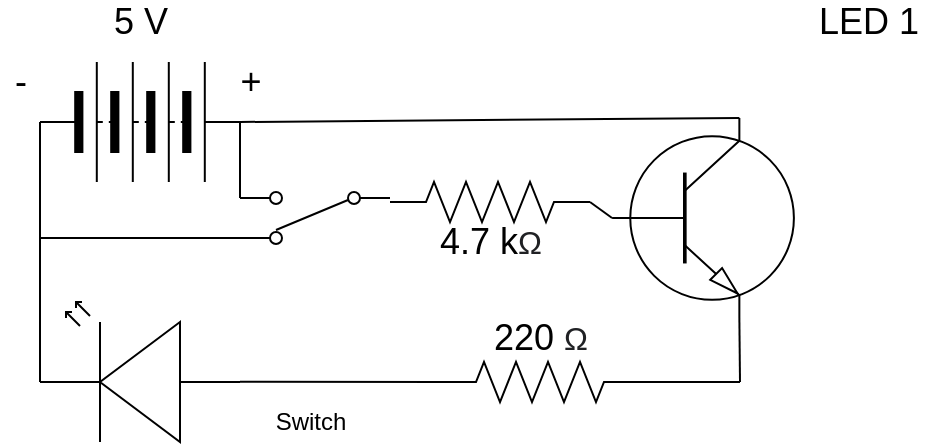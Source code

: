 <mxfile>
    <diagram id="NQbdevP67i4PQxkOO86s" name="Page-1">
        <mxGraphModel dx="0" dy="561" grid="1" gridSize="10" guides="1" tooltips="1" connect="1" arrows="1" fold="1" page="1" pageScale="1" pageWidth="827" pageHeight="1169" math="0" shadow="0">
            <root>
                <mxCell id="0"/>
                <mxCell id="1" parent="0"/>
                <mxCell id="32" style="edgeStyle=none;html=1;exitX=0;exitY=0.5;exitDx=0;exitDy=0;endArrow=none;endFill=0;startSize=3;" parent="1" source="2" edge="1">
                    <mxGeometry relative="1" as="geometry">
                        <mxPoint x="50" y="320" as="targetPoint"/>
                    </mxGeometry>
                </mxCell>
                <mxCell id="35" style="edgeStyle=none;html=1;exitX=1;exitY=0.5;exitDx=0;exitDy=0;entryX=1;entryY=0.885;entryDx=0;entryDy=0;entryPerimeter=0;endArrow=none;endFill=0;startSize=6;" parent="1" source="2" target="23" edge="1">
                    <mxGeometry relative="1" as="geometry"/>
                </mxCell>
                <mxCell id="41" style="edgeStyle=none;html=1;exitX=1;exitY=0.5;exitDx=0;exitDy=0;entryX=0.7;entryY=0;entryDx=0;entryDy=0;entryPerimeter=0;endArrow=none;endFill=0;startSize=6;" parent="1" source="2" target="31" edge="1">
                    <mxGeometry relative="1" as="geometry"/>
                </mxCell>
                <mxCell id="2" value="" style="pointerEvents=1;verticalLabelPosition=bottom;shadow=0;dashed=0;align=center;html=1;verticalAlign=top;shape=mxgraph.electrical.miscellaneous.batteryStack;" parent="1" vertex="1">
                    <mxGeometry x="50" y="160" width="100" height="60" as="geometry"/>
                </mxCell>
                <mxCell id="43" style="edgeStyle=none;html=1;exitX=1;exitY=0.5;exitDx=0;exitDy=0;exitPerimeter=0;endArrow=none;endFill=0;startSize=6;" parent="1" source="3" edge="1">
                    <mxGeometry relative="1" as="geometry">
                        <mxPoint x="400" y="320" as="targetPoint"/>
                    </mxGeometry>
                </mxCell>
                <mxCell id="44" style="edgeStyle=none;html=1;exitX=0;exitY=0.5;exitDx=0;exitDy=0;exitPerimeter=0;entryX=0;entryY=0.57;entryDx=0;entryDy=0;entryPerimeter=0;endArrow=none;endFill=0;startSize=6;" parent="1" source="3" target="7" edge="1">
                    <mxGeometry relative="1" as="geometry"/>
                </mxCell>
                <mxCell id="3" value="" style="pointerEvents=1;verticalLabelPosition=bottom;shadow=0;dashed=0;align=center;html=1;verticalAlign=top;shape=mxgraph.electrical.resistors.resistor_2;" parent="1" vertex="1">
                    <mxGeometry x="250" y="310" width="100" height="20" as="geometry"/>
                </mxCell>
                <mxCell id="7" value="" style="verticalLabelPosition=bottom;shadow=0;dashed=0;align=center;html=1;verticalAlign=top;shape=mxgraph.electrical.opto_electronics.led_2;pointerEvents=1;flipH=1;" parent="1" vertex="1">
                    <mxGeometry x="50" y="280" width="100" height="70" as="geometry"/>
                </mxCell>
                <mxCell id="10" value="&lt;font style=&quot;font-size: 18px&quot;&gt;-&lt;/font&gt;" style="text;html=1;resizable=0;autosize=1;align=center;verticalAlign=middle;points=[];fillColor=none;strokeColor=none;rounded=0;fontFamily=Helvetica;fontSize=11;fontColor=default;" parent="1" vertex="1">
                    <mxGeometry x="30" y="160" width="20" height="20" as="geometry"/>
                </mxCell>
                <mxCell id="11" value="&lt;font style=&quot;font-size: 18px&quot;&gt;+&lt;/font&gt;" style="text;html=1;resizable=0;autosize=1;align=center;verticalAlign=middle;points=[];fillColor=none;strokeColor=none;rounded=0;fontFamily=Helvetica;fontSize=11;fontColor=default;" parent="1" vertex="1">
                    <mxGeometry x="140" y="160" width="30" height="20" as="geometry"/>
                </mxCell>
                <mxCell id="12" value="&lt;font style=&quot;font-size: 18px&quot;&gt;5 V&lt;br&gt;&lt;/font&gt;" style="text;html=1;resizable=0;autosize=1;align=center;verticalAlign=middle;points=[];fillColor=none;strokeColor=none;rounded=0;fontFamily=Helvetica;fontSize=11;fontColor=default;" parent="1" vertex="1">
                    <mxGeometry x="80" y="130" width="40" height="20" as="geometry"/>
                </mxCell>
                <mxCell id="13" value="&lt;font style=&quot;font-size: 18px&quot;&gt;220&amp;nbsp;&lt;/font&gt;&lt;span style=&quot;color: rgb(32 , 33 , 36) ; font-family: &amp;#34;arial&amp;#34; , sans-serif ; font-size: 16px ; text-align: left ; background-color: rgb(255 , 255 , 255)&quot;&gt;Ω&lt;/span&gt;" style="text;html=1;resizable=0;autosize=1;align=center;verticalAlign=middle;points=[];fillColor=none;strokeColor=none;rounded=0;fontFamily=Helvetica;fontSize=11;fontColor=default;" parent="1" vertex="1">
                    <mxGeometry x="270" y="288" width="60" height="20" as="geometry"/>
                </mxCell>
                <mxCell id="14" value="&lt;font style=&quot;font-size: 18px&quot;&gt;LED 1&lt;/font&gt;" style="text;html=1;resizable=0;autosize=1;align=center;verticalAlign=middle;points=[];fillColor=none;strokeColor=none;rounded=0;fontFamily=Helvetica;fontSize=11;fontColor=default;" parent="1" vertex="1">
                    <mxGeometry x="429" y="130" width="70" height="20" as="geometry"/>
                </mxCell>
                <mxCell id="46" style="edgeStyle=none;html=1;exitX=1;exitY=0.115;exitDx=0;exitDy=0;exitPerimeter=0;endArrow=none;endFill=0;startSize=6;" parent="1" source="23" edge="1">
                    <mxGeometry relative="1" as="geometry">
                        <mxPoint x="50" y="248" as="targetPoint"/>
                    </mxGeometry>
                </mxCell>
                <mxCell id="23" value="" style="pointerEvents=1;verticalLabelPosition=bottom;shadow=0;dashed=0;align=center;html=1;verticalAlign=top;shape=mxgraph.electrical.electro-mechanical.2-way_switch;rotation=-180;" parent="1" vertex="1">
                    <mxGeometry x="150" y="225" width="75" height="26" as="geometry"/>
                </mxCell>
                <mxCell id="30" value="Switch&lt;br&gt;" style="text;html=1;resizable=0;autosize=1;align=center;verticalAlign=middle;points=[];fillColor=none;strokeColor=none;rounded=0;" parent="1" vertex="1">
                    <mxGeometry x="160" y="330" width="50" height="20" as="geometry"/>
                </mxCell>
                <mxCell id="42" style="edgeStyle=none;html=1;exitX=0.7;exitY=1;exitDx=0;exitDy=0;exitPerimeter=0;endArrow=none;endFill=0;startSize=6;" parent="1" source="31" edge="1">
                    <mxGeometry relative="1" as="geometry">
                        <mxPoint x="400" y="320" as="targetPoint"/>
                    </mxGeometry>
                </mxCell>
                <mxCell id="31" value="" style="verticalLabelPosition=bottom;shadow=0;dashed=0;align=center;html=1;verticalAlign=top;shape=mxgraph.electrical.transistors.npn_transistor_1;rotation=0;flipH=0;" parent="1" vertex="1">
                    <mxGeometry x="334" y="188" width="95" height="100" as="geometry"/>
                </mxCell>
                <mxCell id="40" style="edgeStyle=none;html=1;exitX=1;exitY=0.5;exitDx=0;exitDy=0;exitPerimeter=0;entryX=0;entryY=0.5;entryDx=0;entryDy=0;entryPerimeter=0;endArrow=none;endFill=0;startSize=6;" parent="1" source="37" target="31" edge="1">
                    <mxGeometry relative="1" as="geometry"/>
                </mxCell>
                <mxCell id="37" value="" style="pointerEvents=1;verticalLabelPosition=bottom;shadow=0;dashed=0;align=center;html=1;verticalAlign=top;shape=mxgraph.electrical.resistors.resistor_2;" parent="1" vertex="1">
                    <mxGeometry x="225" y="220" width="100" height="20" as="geometry"/>
                </mxCell>
                <mxCell id="39" value="&lt;font style=&quot;font-size: 18px&quot;&gt;4.7 k&lt;/font&gt;&lt;span style=&quot;color: rgb(32 , 33 , 36) ; font-family: &amp;#34;arial&amp;#34; , sans-serif ; font-size: 16px ; text-align: left ; background-color: rgb(255 , 255 , 255)&quot;&gt;Ω&lt;/span&gt;" style="text;html=1;resizable=0;autosize=1;align=center;verticalAlign=middle;points=[];fillColor=none;strokeColor=none;rounded=0;fontFamily=Helvetica;fontSize=11;fontColor=default;" parent="1" vertex="1">
                    <mxGeometry x="240" y="240" width="70" height="20" as="geometry"/>
                </mxCell>
            </root>
        </mxGraphModel>
    </diagram>
</mxfile>